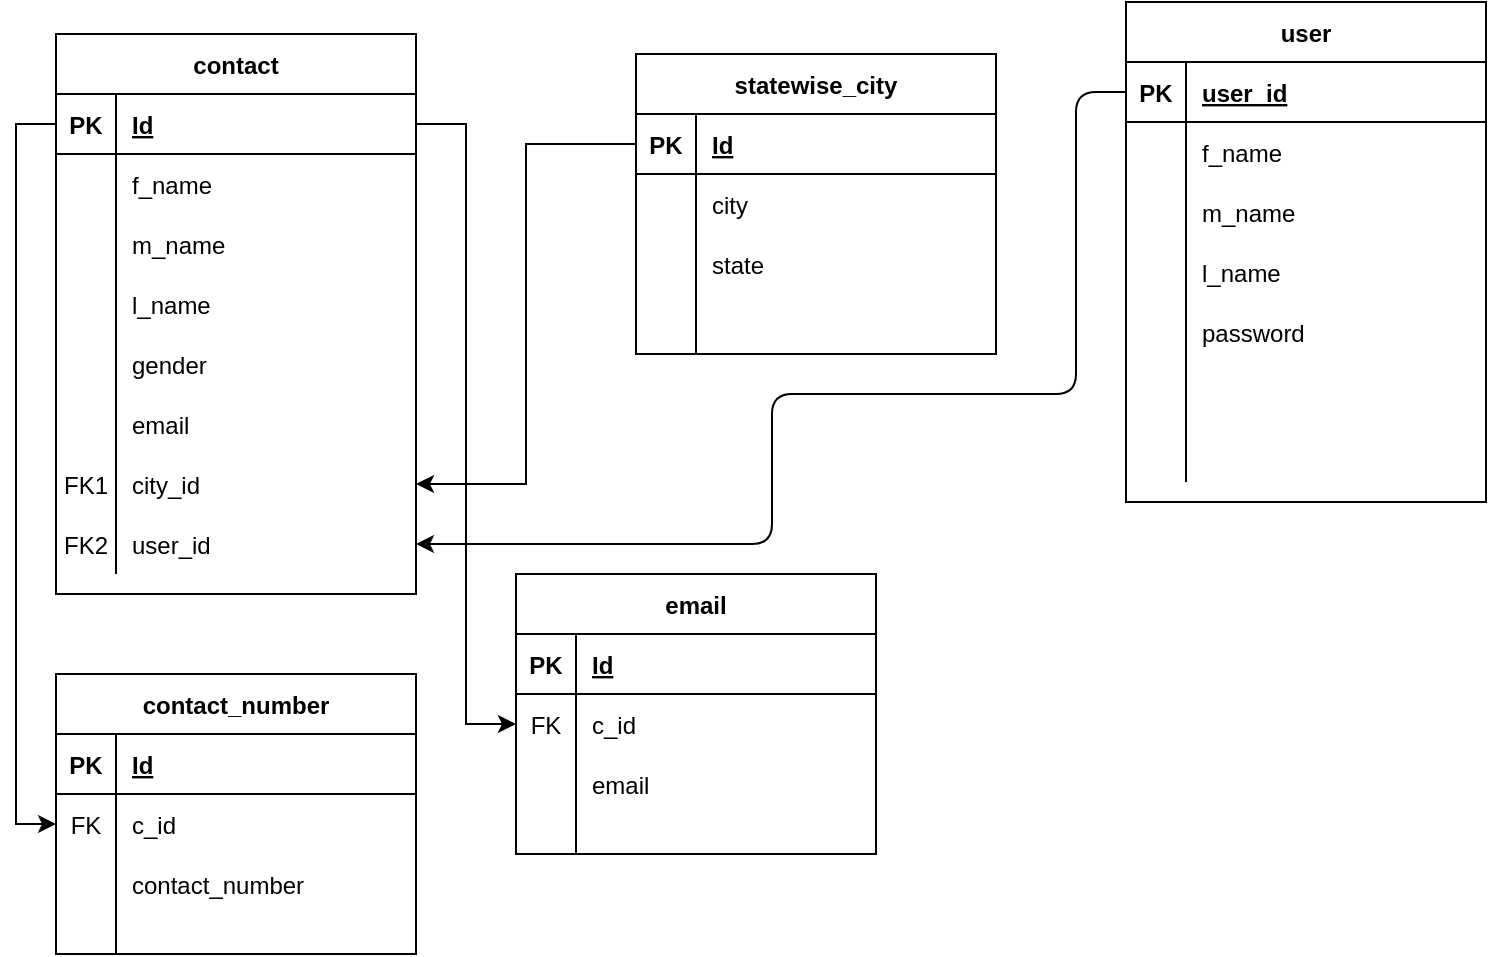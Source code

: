 <mxfile>
    <diagram id="WgDP0VxqeAW3G71LLrXI" name="Page-1">
        <mxGraphModel dx="816" dy="459" grid="1" gridSize="10" guides="1" tooltips="1" connect="1" arrows="1" fold="1" page="1" pageScale="1" pageWidth="1169" pageHeight="827" math="0" shadow="0">
            <root>
                <mxCell id="0"/>
                <mxCell id="1" parent="0"/>
                <mxCell id="TuEsQZYWkEeU4We0v3VN-1" value="contact" style="shape=table;startSize=30;container=1;collapsible=1;childLayout=tableLayout;fixedRows=1;rowLines=0;fontStyle=1;align=center;resizeLast=1;" parent="1" vertex="1">
                    <mxGeometry x="50" y="180" width="180" height="280" as="geometry">
                        <mxRectangle x="50" y="180" width="80" height="30" as="alternateBounds"/>
                    </mxGeometry>
                </mxCell>
                <mxCell id="TuEsQZYWkEeU4We0v3VN-2" value="" style="shape=partialRectangle;collapsible=0;dropTarget=0;pointerEvents=0;fillColor=none;top=0;left=0;bottom=1;right=0;points=[[0,0.5],[1,0.5]];portConstraint=eastwest;" parent="TuEsQZYWkEeU4We0v3VN-1" vertex="1">
                    <mxGeometry y="30" width="180" height="30" as="geometry"/>
                </mxCell>
                <mxCell id="TuEsQZYWkEeU4We0v3VN-3" value="PK" style="shape=partialRectangle;connectable=0;fillColor=none;top=0;left=0;bottom=0;right=0;fontStyle=1;overflow=hidden;" parent="TuEsQZYWkEeU4We0v3VN-2" vertex="1">
                    <mxGeometry width="30" height="30" as="geometry">
                        <mxRectangle width="30" height="30" as="alternateBounds"/>
                    </mxGeometry>
                </mxCell>
                <mxCell id="TuEsQZYWkEeU4We0v3VN-4" value="Id" style="shape=partialRectangle;connectable=0;fillColor=none;top=0;left=0;bottom=0;right=0;align=left;spacingLeft=6;fontStyle=5;overflow=hidden;" parent="TuEsQZYWkEeU4We0v3VN-2" vertex="1">
                    <mxGeometry x="30" width="150" height="30" as="geometry">
                        <mxRectangle width="150" height="30" as="alternateBounds"/>
                    </mxGeometry>
                </mxCell>
                <mxCell id="TuEsQZYWkEeU4We0v3VN-5" value="" style="shape=partialRectangle;collapsible=0;dropTarget=0;pointerEvents=0;fillColor=none;top=0;left=0;bottom=0;right=0;points=[[0,0.5],[1,0.5]];portConstraint=eastwest;" parent="TuEsQZYWkEeU4We0v3VN-1" vertex="1">
                    <mxGeometry y="60" width="180" height="30" as="geometry"/>
                </mxCell>
                <mxCell id="TuEsQZYWkEeU4We0v3VN-6" value="" style="shape=partialRectangle;connectable=0;fillColor=none;top=0;left=0;bottom=0;right=0;editable=1;overflow=hidden;" parent="TuEsQZYWkEeU4We0v3VN-5" vertex="1">
                    <mxGeometry width="30" height="30" as="geometry">
                        <mxRectangle width="30" height="30" as="alternateBounds"/>
                    </mxGeometry>
                </mxCell>
                <mxCell id="TuEsQZYWkEeU4We0v3VN-7" value="f_name" style="shape=partialRectangle;connectable=0;fillColor=none;top=0;left=0;bottom=0;right=0;align=left;spacingLeft=6;overflow=hidden;" parent="TuEsQZYWkEeU4We0v3VN-5" vertex="1">
                    <mxGeometry x="30" width="150" height="30" as="geometry">
                        <mxRectangle width="150" height="30" as="alternateBounds"/>
                    </mxGeometry>
                </mxCell>
                <mxCell id="TuEsQZYWkEeU4We0v3VN-8" value="" style="shape=partialRectangle;collapsible=0;dropTarget=0;pointerEvents=0;fillColor=none;top=0;left=0;bottom=0;right=0;points=[[0,0.5],[1,0.5]];portConstraint=eastwest;" parent="TuEsQZYWkEeU4We0v3VN-1" vertex="1">
                    <mxGeometry y="90" width="180" height="30" as="geometry"/>
                </mxCell>
                <mxCell id="TuEsQZYWkEeU4We0v3VN-9" value="" style="shape=partialRectangle;connectable=0;fillColor=none;top=0;left=0;bottom=0;right=0;editable=1;overflow=hidden;" parent="TuEsQZYWkEeU4We0v3VN-8" vertex="1">
                    <mxGeometry width="30" height="30" as="geometry">
                        <mxRectangle width="30" height="30" as="alternateBounds"/>
                    </mxGeometry>
                </mxCell>
                <mxCell id="TuEsQZYWkEeU4We0v3VN-10" value="m_name" style="shape=partialRectangle;connectable=0;fillColor=none;top=0;left=0;bottom=0;right=0;align=left;spacingLeft=6;overflow=hidden;" parent="TuEsQZYWkEeU4We0v3VN-8" vertex="1">
                    <mxGeometry x="30" width="150" height="30" as="geometry">
                        <mxRectangle width="150" height="30" as="alternateBounds"/>
                    </mxGeometry>
                </mxCell>
                <mxCell id="TuEsQZYWkEeU4We0v3VN-11" value="" style="shape=partialRectangle;collapsible=0;dropTarget=0;pointerEvents=0;fillColor=none;top=0;left=0;bottom=0;right=0;points=[[0,0.5],[1,0.5]];portConstraint=eastwest;" parent="TuEsQZYWkEeU4We0v3VN-1" vertex="1">
                    <mxGeometry y="120" width="180" height="30" as="geometry"/>
                </mxCell>
                <mxCell id="TuEsQZYWkEeU4We0v3VN-12" value="" style="shape=partialRectangle;connectable=0;fillColor=none;top=0;left=0;bottom=0;right=0;editable=1;overflow=hidden;" parent="TuEsQZYWkEeU4We0v3VN-11" vertex="1">
                    <mxGeometry width="30" height="30" as="geometry">
                        <mxRectangle width="30" height="30" as="alternateBounds"/>
                    </mxGeometry>
                </mxCell>
                <mxCell id="TuEsQZYWkEeU4We0v3VN-13" value="l_name" style="shape=partialRectangle;connectable=0;fillColor=none;top=0;left=0;bottom=0;right=0;align=left;spacingLeft=6;overflow=hidden;" parent="TuEsQZYWkEeU4We0v3VN-11" vertex="1">
                    <mxGeometry x="30" width="150" height="30" as="geometry">
                        <mxRectangle width="150" height="30" as="alternateBounds"/>
                    </mxGeometry>
                </mxCell>
                <mxCell id="TuEsQZYWkEeU4We0v3VN-28" value="" style="shape=partialRectangle;collapsible=0;dropTarget=0;pointerEvents=0;fillColor=none;top=0;left=0;bottom=0;right=0;points=[[0,0.5],[1,0.5]];portConstraint=eastwest;" parent="TuEsQZYWkEeU4We0v3VN-1" vertex="1">
                    <mxGeometry y="150" width="180" height="30" as="geometry"/>
                </mxCell>
                <mxCell id="TuEsQZYWkEeU4We0v3VN-29" value="" style="shape=partialRectangle;connectable=0;fillColor=none;top=0;left=0;bottom=0;right=0;editable=1;overflow=hidden;" parent="TuEsQZYWkEeU4We0v3VN-28" vertex="1">
                    <mxGeometry width="30" height="30" as="geometry">
                        <mxRectangle width="30" height="30" as="alternateBounds"/>
                    </mxGeometry>
                </mxCell>
                <mxCell id="TuEsQZYWkEeU4We0v3VN-30" value="gender" style="shape=partialRectangle;connectable=0;fillColor=none;top=0;left=0;bottom=0;right=0;align=left;spacingLeft=6;overflow=hidden;" parent="TuEsQZYWkEeU4We0v3VN-28" vertex="1">
                    <mxGeometry x="30" width="150" height="30" as="geometry">
                        <mxRectangle width="150" height="30" as="alternateBounds"/>
                    </mxGeometry>
                </mxCell>
                <mxCell id="TuEsQZYWkEeU4We0v3VN-31" value="" style="shape=partialRectangle;collapsible=0;dropTarget=0;pointerEvents=0;fillColor=none;top=0;left=0;bottom=0;right=0;points=[[0,0.5],[1,0.5]];portConstraint=eastwest;" parent="TuEsQZYWkEeU4We0v3VN-1" vertex="1">
                    <mxGeometry y="180" width="180" height="30" as="geometry"/>
                </mxCell>
                <mxCell id="TuEsQZYWkEeU4We0v3VN-32" value="" style="shape=partialRectangle;connectable=0;fillColor=none;top=0;left=0;bottom=0;right=0;editable=1;overflow=hidden;" parent="TuEsQZYWkEeU4We0v3VN-31" vertex="1">
                    <mxGeometry width="30" height="30" as="geometry">
                        <mxRectangle width="30" height="30" as="alternateBounds"/>
                    </mxGeometry>
                </mxCell>
                <mxCell id="TuEsQZYWkEeU4We0v3VN-33" value="email" style="shape=partialRectangle;connectable=0;fillColor=none;top=0;left=0;bottom=0;right=0;align=left;spacingLeft=6;overflow=hidden;" parent="TuEsQZYWkEeU4We0v3VN-31" vertex="1">
                    <mxGeometry x="30" width="150" height="30" as="geometry">
                        <mxRectangle width="150" height="30" as="alternateBounds"/>
                    </mxGeometry>
                </mxCell>
                <mxCell id="TuEsQZYWkEeU4We0v3VN-62" value="" style="shape=partialRectangle;collapsible=0;dropTarget=0;pointerEvents=0;fillColor=none;top=0;left=0;bottom=0;right=0;points=[[0,0.5],[1,0.5]];portConstraint=eastwest;" parent="TuEsQZYWkEeU4We0v3VN-1" vertex="1">
                    <mxGeometry y="210" width="180" height="30" as="geometry"/>
                </mxCell>
                <mxCell id="TuEsQZYWkEeU4We0v3VN-63" value="FK1" style="shape=partialRectangle;connectable=0;fillColor=none;top=0;left=0;bottom=0;right=0;editable=1;overflow=hidden;" parent="TuEsQZYWkEeU4We0v3VN-62" vertex="1">
                    <mxGeometry width="30" height="30" as="geometry">
                        <mxRectangle width="30" height="30" as="alternateBounds"/>
                    </mxGeometry>
                </mxCell>
                <mxCell id="TuEsQZYWkEeU4We0v3VN-64" value="city_id" style="shape=partialRectangle;connectable=0;fillColor=none;top=0;left=0;bottom=0;right=0;align=left;spacingLeft=6;overflow=hidden;" parent="TuEsQZYWkEeU4We0v3VN-62" vertex="1">
                    <mxGeometry x="30" width="150" height="30" as="geometry">
                        <mxRectangle width="150" height="30" as="alternateBounds"/>
                    </mxGeometry>
                </mxCell>
                <mxCell id="24" value="" style="shape=partialRectangle;collapsible=0;dropTarget=0;pointerEvents=0;fillColor=none;top=0;left=0;bottom=0;right=0;points=[[0,0.5],[1,0.5]];portConstraint=eastwest;" vertex="1" parent="TuEsQZYWkEeU4We0v3VN-1">
                    <mxGeometry y="240" width="180" height="30" as="geometry"/>
                </mxCell>
                <mxCell id="25" value="FK2" style="shape=partialRectangle;connectable=0;fillColor=none;top=0;left=0;bottom=0;right=0;editable=1;overflow=hidden;" vertex="1" parent="24">
                    <mxGeometry width="30" height="30" as="geometry">
                        <mxRectangle width="30" height="30" as="alternateBounds"/>
                    </mxGeometry>
                </mxCell>
                <mxCell id="26" value="user_id" style="shape=partialRectangle;connectable=0;fillColor=none;top=0;left=0;bottom=0;right=0;align=left;spacingLeft=6;overflow=hidden;" vertex="1" parent="24">
                    <mxGeometry x="30" width="150" height="30" as="geometry">
                        <mxRectangle width="150" height="30" as="alternateBounds"/>
                    </mxGeometry>
                </mxCell>
                <mxCell id="TuEsQZYWkEeU4We0v3VN-34" value="contact_number" style="shape=table;startSize=30;container=1;collapsible=1;childLayout=tableLayout;fixedRows=1;rowLines=0;fontStyle=1;align=center;resizeLast=1;" parent="1" vertex="1">
                    <mxGeometry x="50" y="500" width="180" height="140" as="geometry">
                        <mxRectangle x="50" y="500" width="130" height="30" as="alternateBounds"/>
                    </mxGeometry>
                </mxCell>
                <mxCell id="TuEsQZYWkEeU4We0v3VN-35" value="" style="shape=partialRectangle;collapsible=0;dropTarget=0;pointerEvents=0;fillColor=none;top=0;left=0;bottom=1;right=0;points=[[0,0.5],[1,0.5]];portConstraint=eastwest;" parent="TuEsQZYWkEeU4We0v3VN-34" vertex="1">
                    <mxGeometry y="30" width="180" height="30" as="geometry"/>
                </mxCell>
                <mxCell id="TuEsQZYWkEeU4We0v3VN-36" value="PK" style="shape=partialRectangle;connectable=0;fillColor=none;top=0;left=0;bottom=0;right=0;fontStyle=1;overflow=hidden;" parent="TuEsQZYWkEeU4We0v3VN-35" vertex="1">
                    <mxGeometry width="30" height="30" as="geometry">
                        <mxRectangle width="30" height="30" as="alternateBounds"/>
                    </mxGeometry>
                </mxCell>
                <mxCell id="TuEsQZYWkEeU4We0v3VN-37" value="Id" style="shape=partialRectangle;connectable=0;fillColor=none;top=0;left=0;bottom=0;right=0;align=left;spacingLeft=6;fontStyle=5;overflow=hidden;" parent="TuEsQZYWkEeU4We0v3VN-35" vertex="1">
                    <mxGeometry x="30" width="150" height="30" as="geometry">
                        <mxRectangle width="150" height="30" as="alternateBounds"/>
                    </mxGeometry>
                </mxCell>
                <mxCell id="TuEsQZYWkEeU4We0v3VN-38" value="" style="shape=partialRectangle;collapsible=0;dropTarget=0;pointerEvents=0;fillColor=none;top=0;left=0;bottom=0;right=0;points=[[0,0.5],[1,0.5]];portConstraint=eastwest;" parent="TuEsQZYWkEeU4We0v3VN-34" vertex="1">
                    <mxGeometry y="60" width="180" height="30" as="geometry"/>
                </mxCell>
                <mxCell id="TuEsQZYWkEeU4We0v3VN-39" value="FK" style="shape=partialRectangle;connectable=0;fillColor=none;top=0;left=0;bottom=0;right=0;editable=1;overflow=hidden;" parent="TuEsQZYWkEeU4We0v3VN-38" vertex="1">
                    <mxGeometry width="30" height="30" as="geometry">
                        <mxRectangle width="30" height="30" as="alternateBounds"/>
                    </mxGeometry>
                </mxCell>
                <mxCell id="TuEsQZYWkEeU4We0v3VN-40" value="c_id" style="shape=partialRectangle;connectable=0;fillColor=none;top=0;left=0;bottom=0;right=0;align=left;spacingLeft=6;overflow=hidden;" parent="TuEsQZYWkEeU4We0v3VN-38" vertex="1">
                    <mxGeometry x="30" width="150" height="30" as="geometry">
                        <mxRectangle width="150" height="30" as="alternateBounds"/>
                    </mxGeometry>
                </mxCell>
                <mxCell id="TuEsQZYWkEeU4We0v3VN-41" value="" style="shape=partialRectangle;collapsible=0;dropTarget=0;pointerEvents=0;fillColor=none;top=0;left=0;bottom=0;right=0;points=[[0,0.5],[1,0.5]];portConstraint=eastwest;" parent="TuEsQZYWkEeU4We0v3VN-34" vertex="1">
                    <mxGeometry y="90" width="180" height="30" as="geometry"/>
                </mxCell>
                <mxCell id="TuEsQZYWkEeU4We0v3VN-42" value="" style="shape=partialRectangle;connectable=0;fillColor=none;top=0;left=0;bottom=0;right=0;editable=1;overflow=hidden;" parent="TuEsQZYWkEeU4We0v3VN-41" vertex="1">
                    <mxGeometry width="30" height="30" as="geometry">
                        <mxRectangle width="30" height="30" as="alternateBounds"/>
                    </mxGeometry>
                </mxCell>
                <mxCell id="TuEsQZYWkEeU4We0v3VN-43" value="contact_number" style="shape=partialRectangle;connectable=0;fillColor=none;top=0;left=0;bottom=0;right=0;align=left;spacingLeft=6;overflow=hidden;" parent="TuEsQZYWkEeU4We0v3VN-41" vertex="1">
                    <mxGeometry x="30" width="150" height="30" as="geometry">
                        <mxRectangle width="150" height="30" as="alternateBounds"/>
                    </mxGeometry>
                </mxCell>
                <mxCell id="TuEsQZYWkEeU4We0v3VN-44" value="" style="shape=partialRectangle;collapsible=0;dropTarget=0;pointerEvents=0;fillColor=none;top=0;left=0;bottom=0;right=0;points=[[0,0.5],[1,0.5]];portConstraint=eastwest;" parent="TuEsQZYWkEeU4We0v3VN-34" vertex="1">
                    <mxGeometry y="120" width="180" height="20" as="geometry"/>
                </mxCell>
                <mxCell id="TuEsQZYWkEeU4We0v3VN-45" value="" style="shape=partialRectangle;connectable=0;fillColor=none;top=0;left=0;bottom=0;right=0;editable=1;overflow=hidden;" parent="TuEsQZYWkEeU4We0v3VN-44" vertex="1">
                    <mxGeometry width="30" height="20" as="geometry">
                        <mxRectangle width="30" height="20" as="alternateBounds"/>
                    </mxGeometry>
                </mxCell>
                <mxCell id="TuEsQZYWkEeU4We0v3VN-46" value="" style="shape=partialRectangle;connectable=0;fillColor=none;top=0;left=0;bottom=0;right=0;align=left;spacingLeft=6;overflow=hidden;" parent="TuEsQZYWkEeU4We0v3VN-44" vertex="1">
                    <mxGeometry x="30" width="150" height="20" as="geometry">
                        <mxRectangle width="150" height="20" as="alternateBounds"/>
                    </mxGeometry>
                </mxCell>
                <mxCell id="TuEsQZYWkEeU4We0v3VN-47" style="edgeStyle=orthogonalEdgeStyle;rounded=0;orthogonalLoop=1;jettySize=auto;html=1;exitX=0;exitY=0.5;exitDx=0;exitDy=0;entryX=0;entryY=0.5;entryDx=0;entryDy=0;" parent="1" source="TuEsQZYWkEeU4We0v3VN-2" target="TuEsQZYWkEeU4We0v3VN-38" edge="1">
                    <mxGeometry relative="1" as="geometry"/>
                </mxCell>
                <mxCell id="TuEsQZYWkEeU4We0v3VN-48" value="email" style="shape=table;startSize=30;container=1;collapsible=1;childLayout=tableLayout;fixedRows=1;rowLines=0;fontStyle=1;align=center;resizeLast=1;" parent="1" vertex="1">
                    <mxGeometry x="280" y="450" width="180" height="140" as="geometry"/>
                </mxCell>
                <mxCell id="TuEsQZYWkEeU4We0v3VN-49" value="" style="shape=partialRectangle;collapsible=0;dropTarget=0;pointerEvents=0;fillColor=none;top=0;left=0;bottom=1;right=0;points=[[0,0.5],[1,0.5]];portConstraint=eastwest;" parent="TuEsQZYWkEeU4We0v3VN-48" vertex="1">
                    <mxGeometry y="30" width="180" height="30" as="geometry"/>
                </mxCell>
                <mxCell id="TuEsQZYWkEeU4We0v3VN-50" value="PK" style="shape=partialRectangle;connectable=0;fillColor=none;top=0;left=0;bottom=0;right=0;fontStyle=1;overflow=hidden;" parent="TuEsQZYWkEeU4We0v3VN-49" vertex="1">
                    <mxGeometry width="30" height="30" as="geometry"/>
                </mxCell>
                <mxCell id="TuEsQZYWkEeU4We0v3VN-51" value="Id" style="shape=partialRectangle;connectable=0;fillColor=none;top=0;left=0;bottom=0;right=0;align=left;spacingLeft=6;fontStyle=5;overflow=hidden;" parent="TuEsQZYWkEeU4We0v3VN-49" vertex="1">
                    <mxGeometry x="30" width="150" height="30" as="geometry"/>
                </mxCell>
                <mxCell id="TuEsQZYWkEeU4We0v3VN-52" value="" style="shape=partialRectangle;collapsible=0;dropTarget=0;pointerEvents=0;fillColor=none;top=0;left=0;bottom=0;right=0;points=[[0,0.5],[1,0.5]];portConstraint=eastwest;" parent="TuEsQZYWkEeU4We0v3VN-48" vertex="1">
                    <mxGeometry y="60" width="180" height="30" as="geometry"/>
                </mxCell>
                <mxCell id="TuEsQZYWkEeU4We0v3VN-53" value="FK" style="shape=partialRectangle;connectable=0;fillColor=none;top=0;left=0;bottom=0;right=0;editable=1;overflow=hidden;" parent="TuEsQZYWkEeU4We0v3VN-52" vertex="1">
                    <mxGeometry width="30" height="30" as="geometry"/>
                </mxCell>
                <mxCell id="TuEsQZYWkEeU4We0v3VN-54" value="c_id" style="shape=partialRectangle;connectable=0;fillColor=none;top=0;left=0;bottom=0;right=0;align=left;spacingLeft=6;overflow=hidden;" parent="TuEsQZYWkEeU4We0v3VN-52" vertex="1">
                    <mxGeometry x="30" width="150" height="30" as="geometry"/>
                </mxCell>
                <mxCell id="TuEsQZYWkEeU4We0v3VN-55" value="" style="shape=partialRectangle;collapsible=0;dropTarget=0;pointerEvents=0;fillColor=none;top=0;left=0;bottom=0;right=0;points=[[0,0.5],[1,0.5]];portConstraint=eastwest;" parent="TuEsQZYWkEeU4We0v3VN-48" vertex="1">
                    <mxGeometry y="90" width="180" height="30" as="geometry"/>
                </mxCell>
                <mxCell id="TuEsQZYWkEeU4We0v3VN-56" value="" style="shape=partialRectangle;connectable=0;fillColor=none;top=0;left=0;bottom=0;right=0;editable=1;overflow=hidden;" parent="TuEsQZYWkEeU4We0v3VN-55" vertex="1">
                    <mxGeometry width="30" height="30" as="geometry"/>
                </mxCell>
                <mxCell id="TuEsQZYWkEeU4We0v3VN-57" value="email" style="shape=partialRectangle;connectable=0;fillColor=none;top=0;left=0;bottom=0;right=0;align=left;spacingLeft=6;overflow=hidden;" parent="TuEsQZYWkEeU4We0v3VN-55" vertex="1">
                    <mxGeometry x="30" width="150" height="30" as="geometry"/>
                </mxCell>
                <mxCell id="TuEsQZYWkEeU4We0v3VN-58" value="" style="shape=partialRectangle;collapsible=0;dropTarget=0;pointerEvents=0;fillColor=none;top=0;left=0;bottom=0;right=0;points=[[0,0.5],[1,0.5]];portConstraint=eastwest;" parent="TuEsQZYWkEeU4We0v3VN-48" vertex="1">
                    <mxGeometry y="120" width="180" height="20" as="geometry"/>
                </mxCell>
                <mxCell id="TuEsQZYWkEeU4We0v3VN-59" value="" style="shape=partialRectangle;connectable=0;fillColor=none;top=0;left=0;bottom=0;right=0;editable=1;overflow=hidden;" parent="TuEsQZYWkEeU4We0v3VN-58" vertex="1">
                    <mxGeometry width="30" height="20" as="geometry"/>
                </mxCell>
                <mxCell id="TuEsQZYWkEeU4We0v3VN-60" value="" style="shape=partialRectangle;connectable=0;fillColor=none;top=0;left=0;bottom=0;right=0;align=left;spacingLeft=6;overflow=hidden;" parent="TuEsQZYWkEeU4We0v3VN-58" vertex="1">
                    <mxGeometry x="30" width="150" height="20" as="geometry"/>
                </mxCell>
                <mxCell id="TuEsQZYWkEeU4We0v3VN-61" style="edgeStyle=orthogonalEdgeStyle;rounded=0;orthogonalLoop=1;jettySize=auto;html=1;exitX=1;exitY=0.5;exitDx=0;exitDy=0;entryX=0;entryY=0.5;entryDx=0;entryDy=0;" parent="1" source="TuEsQZYWkEeU4We0v3VN-2" target="TuEsQZYWkEeU4We0v3VN-52" edge="1">
                    <mxGeometry relative="1" as="geometry"/>
                </mxCell>
                <mxCell id="TuEsQZYWkEeU4We0v3VN-65" style="edgeStyle=orthogonalEdgeStyle;rounded=0;orthogonalLoop=1;jettySize=auto;html=1;exitX=0;exitY=0.5;exitDx=0;exitDy=0;" parent="1" source="TuEsQZYWkEeU4We0v3VN-15" target="TuEsQZYWkEeU4We0v3VN-62" edge="1">
                    <mxGeometry relative="1" as="geometry"/>
                </mxCell>
                <mxCell id="TuEsQZYWkEeU4We0v3VN-14" value="statewise_city" style="shape=table;startSize=30;container=1;collapsible=1;childLayout=tableLayout;fixedRows=1;rowLines=0;fontStyle=1;align=center;resizeLast=1;" parent="1" vertex="1">
                    <mxGeometry x="340" y="190" width="180" height="150" as="geometry"/>
                </mxCell>
                <mxCell id="TuEsQZYWkEeU4We0v3VN-15" value="" style="shape=partialRectangle;collapsible=0;dropTarget=0;pointerEvents=0;fillColor=none;top=0;left=0;bottom=1;right=0;points=[[0,0.5],[1,0.5]];portConstraint=eastwest;" parent="TuEsQZYWkEeU4We0v3VN-14" vertex="1">
                    <mxGeometry y="30" width="180" height="30" as="geometry"/>
                </mxCell>
                <mxCell id="TuEsQZYWkEeU4We0v3VN-16" value="PK" style="shape=partialRectangle;connectable=0;fillColor=none;top=0;left=0;bottom=0;right=0;fontStyle=1;overflow=hidden;" parent="TuEsQZYWkEeU4We0v3VN-15" vertex="1">
                    <mxGeometry width="30" height="30" as="geometry"/>
                </mxCell>
                <mxCell id="TuEsQZYWkEeU4We0v3VN-17" value="Id" style="shape=partialRectangle;connectable=0;fillColor=none;top=0;left=0;bottom=0;right=0;align=left;spacingLeft=6;fontStyle=5;overflow=hidden;" parent="TuEsQZYWkEeU4We0v3VN-15" vertex="1">
                    <mxGeometry x="30" width="150" height="30" as="geometry"/>
                </mxCell>
                <mxCell id="TuEsQZYWkEeU4We0v3VN-18" value="" style="shape=partialRectangle;collapsible=0;dropTarget=0;pointerEvents=0;fillColor=none;top=0;left=0;bottom=0;right=0;points=[[0,0.5],[1,0.5]];portConstraint=eastwest;" parent="TuEsQZYWkEeU4We0v3VN-14" vertex="1">
                    <mxGeometry y="60" width="180" height="30" as="geometry"/>
                </mxCell>
                <mxCell id="TuEsQZYWkEeU4We0v3VN-19" value="" style="shape=partialRectangle;connectable=0;fillColor=none;top=0;left=0;bottom=0;right=0;editable=1;overflow=hidden;" parent="TuEsQZYWkEeU4We0v3VN-18" vertex="1">
                    <mxGeometry width="30" height="30" as="geometry"/>
                </mxCell>
                <mxCell id="TuEsQZYWkEeU4We0v3VN-20" value="city" style="shape=partialRectangle;connectable=0;fillColor=none;top=0;left=0;bottom=0;right=0;align=left;spacingLeft=6;overflow=hidden;" parent="TuEsQZYWkEeU4We0v3VN-18" vertex="1">
                    <mxGeometry x="30" width="150" height="30" as="geometry"/>
                </mxCell>
                <mxCell id="TuEsQZYWkEeU4We0v3VN-21" value="" style="shape=partialRectangle;collapsible=0;dropTarget=0;pointerEvents=0;fillColor=none;top=0;left=0;bottom=0;right=0;points=[[0,0.5],[1,0.5]];portConstraint=eastwest;" parent="TuEsQZYWkEeU4We0v3VN-14" vertex="1">
                    <mxGeometry y="90" width="180" height="30" as="geometry"/>
                </mxCell>
                <mxCell id="TuEsQZYWkEeU4We0v3VN-22" value="" style="shape=partialRectangle;connectable=0;fillColor=none;top=0;left=0;bottom=0;right=0;editable=1;overflow=hidden;" parent="TuEsQZYWkEeU4We0v3VN-21" vertex="1">
                    <mxGeometry width="30" height="30" as="geometry"/>
                </mxCell>
                <mxCell id="TuEsQZYWkEeU4We0v3VN-23" value="state" style="shape=partialRectangle;connectable=0;fillColor=none;top=0;left=0;bottom=0;right=0;align=left;spacingLeft=6;overflow=hidden;" parent="TuEsQZYWkEeU4We0v3VN-21" vertex="1">
                    <mxGeometry x="30" width="150" height="30" as="geometry"/>
                </mxCell>
                <mxCell id="TuEsQZYWkEeU4We0v3VN-24" value="" style="shape=partialRectangle;collapsible=0;dropTarget=0;pointerEvents=0;fillColor=none;top=0;left=0;bottom=0;right=0;points=[[0,0.5],[1,0.5]];portConstraint=eastwest;" parent="TuEsQZYWkEeU4We0v3VN-14" vertex="1">
                    <mxGeometry y="120" width="180" height="30" as="geometry"/>
                </mxCell>
                <mxCell id="TuEsQZYWkEeU4We0v3VN-25" value="" style="shape=partialRectangle;connectable=0;fillColor=none;top=0;left=0;bottom=0;right=0;editable=1;overflow=hidden;" parent="TuEsQZYWkEeU4We0v3VN-24" vertex="1">
                    <mxGeometry width="30" height="30" as="geometry"/>
                </mxCell>
                <mxCell id="TuEsQZYWkEeU4We0v3VN-26" value="" style="shape=partialRectangle;connectable=0;fillColor=none;top=0;left=0;bottom=0;right=0;align=left;spacingLeft=6;overflow=hidden;" parent="TuEsQZYWkEeU4We0v3VN-24" vertex="1">
                    <mxGeometry x="30" width="150" height="30" as="geometry"/>
                </mxCell>
                <mxCell id="2" value="user" style="shape=table;startSize=30;container=1;collapsible=1;childLayout=tableLayout;fixedRows=1;rowLines=0;fontStyle=1;align=center;resizeLast=1;" vertex="1" parent="1">
                    <mxGeometry x="585" y="164" width="180" height="250" as="geometry">
                        <mxRectangle x="50" y="180" width="80" height="30" as="alternateBounds"/>
                    </mxGeometry>
                </mxCell>
                <mxCell id="3" value="" style="shape=partialRectangle;collapsible=0;dropTarget=0;pointerEvents=0;fillColor=none;top=0;left=0;bottom=1;right=0;points=[[0,0.5],[1,0.5]];portConstraint=eastwest;" vertex="1" parent="2">
                    <mxGeometry y="30" width="180" height="30" as="geometry"/>
                </mxCell>
                <mxCell id="4" value="PK" style="shape=partialRectangle;connectable=0;fillColor=none;top=0;left=0;bottom=0;right=0;fontStyle=1;overflow=hidden;" vertex="1" parent="3">
                    <mxGeometry width="30" height="30" as="geometry">
                        <mxRectangle width="30" height="30" as="alternateBounds"/>
                    </mxGeometry>
                </mxCell>
                <mxCell id="5" value="user_id" style="shape=partialRectangle;connectable=0;fillColor=none;top=0;left=0;bottom=0;right=0;align=left;spacingLeft=6;fontStyle=5;overflow=hidden;" vertex="1" parent="3">
                    <mxGeometry x="30" width="150" height="30" as="geometry">
                        <mxRectangle width="150" height="30" as="alternateBounds"/>
                    </mxGeometry>
                </mxCell>
                <mxCell id="6" value="" style="shape=partialRectangle;collapsible=0;dropTarget=0;pointerEvents=0;fillColor=none;top=0;left=0;bottom=0;right=0;points=[[0,0.5],[1,0.5]];portConstraint=eastwest;" vertex="1" parent="2">
                    <mxGeometry y="60" width="180" height="30" as="geometry"/>
                </mxCell>
                <mxCell id="7" value="" style="shape=partialRectangle;connectable=0;fillColor=none;top=0;left=0;bottom=0;right=0;editable=1;overflow=hidden;" vertex="1" parent="6">
                    <mxGeometry width="30" height="30" as="geometry">
                        <mxRectangle width="30" height="30" as="alternateBounds"/>
                    </mxGeometry>
                </mxCell>
                <mxCell id="8" value="f_name" style="shape=partialRectangle;connectable=0;fillColor=none;top=0;left=0;bottom=0;right=0;align=left;spacingLeft=6;overflow=hidden;" vertex="1" parent="6">
                    <mxGeometry x="30" width="150" height="30" as="geometry">
                        <mxRectangle width="150" height="30" as="alternateBounds"/>
                    </mxGeometry>
                </mxCell>
                <mxCell id="9" value="" style="shape=partialRectangle;collapsible=0;dropTarget=0;pointerEvents=0;fillColor=none;top=0;left=0;bottom=0;right=0;points=[[0,0.5],[1,0.5]];portConstraint=eastwest;" vertex="1" parent="2">
                    <mxGeometry y="90" width="180" height="30" as="geometry"/>
                </mxCell>
                <mxCell id="10" value="" style="shape=partialRectangle;connectable=0;fillColor=none;top=0;left=0;bottom=0;right=0;editable=1;overflow=hidden;" vertex="1" parent="9">
                    <mxGeometry width="30" height="30" as="geometry">
                        <mxRectangle width="30" height="30" as="alternateBounds"/>
                    </mxGeometry>
                </mxCell>
                <mxCell id="11" value="m_name" style="shape=partialRectangle;connectable=0;fillColor=none;top=0;left=0;bottom=0;right=0;align=left;spacingLeft=6;overflow=hidden;" vertex="1" parent="9">
                    <mxGeometry x="30" width="150" height="30" as="geometry">
                        <mxRectangle width="150" height="30" as="alternateBounds"/>
                    </mxGeometry>
                </mxCell>
                <mxCell id="12" value="" style="shape=partialRectangle;collapsible=0;dropTarget=0;pointerEvents=0;fillColor=none;top=0;left=0;bottom=0;right=0;points=[[0,0.5],[1,0.5]];portConstraint=eastwest;" vertex="1" parent="2">
                    <mxGeometry y="120" width="180" height="30" as="geometry"/>
                </mxCell>
                <mxCell id="13" value="" style="shape=partialRectangle;connectable=0;fillColor=none;top=0;left=0;bottom=0;right=0;editable=1;overflow=hidden;" vertex="1" parent="12">
                    <mxGeometry width="30" height="30" as="geometry">
                        <mxRectangle width="30" height="30" as="alternateBounds"/>
                    </mxGeometry>
                </mxCell>
                <mxCell id="14" value="l_name" style="shape=partialRectangle;connectable=0;fillColor=none;top=0;left=0;bottom=0;right=0;align=left;spacingLeft=6;overflow=hidden;" vertex="1" parent="12">
                    <mxGeometry x="30" width="150" height="30" as="geometry">
                        <mxRectangle width="150" height="30" as="alternateBounds"/>
                    </mxGeometry>
                </mxCell>
                <mxCell id="15" value="" style="shape=partialRectangle;collapsible=0;dropTarget=0;pointerEvents=0;fillColor=none;top=0;left=0;bottom=0;right=0;points=[[0,0.5],[1,0.5]];portConstraint=eastwest;" vertex="1" parent="2">
                    <mxGeometry y="150" width="180" height="30" as="geometry"/>
                </mxCell>
                <mxCell id="16" value="" style="shape=partialRectangle;connectable=0;fillColor=none;top=0;left=0;bottom=0;right=0;editable=1;overflow=hidden;" vertex="1" parent="15">
                    <mxGeometry width="30" height="30" as="geometry">
                        <mxRectangle width="30" height="30" as="alternateBounds"/>
                    </mxGeometry>
                </mxCell>
                <mxCell id="17" value="password" style="shape=partialRectangle;connectable=0;fillColor=none;top=0;left=0;bottom=0;right=0;align=left;spacingLeft=6;overflow=hidden;" vertex="1" parent="15">
                    <mxGeometry x="30" width="150" height="30" as="geometry">
                        <mxRectangle width="150" height="30" as="alternateBounds"/>
                    </mxGeometry>
                </mxCell>
                <mxCell id="18" value="" style="shape=partialRectangle;collapsible=0;dropTarget=0;pointerEvents=0;fillColor=none;top=0;left=0;bottom=0;right=0;points=[[0,0.5],[1,0.5]];portConstraint=eastwest;" vertex="1" parent="2">
                    <mxGeometry y="180" width="180" height="30" as="geometry"/>
                </mxCell>
                <mxCell id="19" value="" style="shape=partialRectangle;connectable=0;fillColor=none;top=0;left=0;bottom=0;right=0;editable=1;overflow=hidden;" vertex="1" parent="18">
                    <mxGeometry width="30" height="30" as="geometry">
                        <mxRectangle width="30" height="30" as="alternateBounds"/>
                    </mxGeometry>
                </mxCell>
                <mxCell id="20" value="" style="shape=partialRectangle;connectable=0;fillColor=none;top=0;left=0;bottom=0;right=0;align=left;spacingLeft=6;overflow=hidden;" vertex="1" parent="18">
                    <mxGeometry x="30" width="150" height="30" as="geometry">
                        <mxRectangle width="150" height="30" as="alternateBounds"/>
                    </mxGeometry>
                </mxCell>
                <mxCell id="21" value="" style="shape=partialRectangle;collapsible=0;dropTarget=0;pointerEvents=0;fillColor=none;top=0;left=0;bottom=0;right=0;points=[[0,0.5],[1,0.5]];portConstraint=eastwest;" vertex="1" parent="2">
                    <mxGeometry y="210" width="180" height="30" as="geometry"/>
                </mxCell>
                <mxCell id="22" value="" style="shape=partialRectangle;connectable=0;fillColor=none;top=0;left=0;bottom=0;right=0;editable=1;overflow=hidden;" vertex="1" parent="21">
                    <mxGeometry width="30" height="30" as="geometry">
                        <mxRectangle width="30" height="30" as="alternateBounds"/>
                    </mxGeometry>
                </mxCell>
                <mxCell id="23" value="" style="shape=partialRectangle;connectable=0;fillColor=none;top=0;left=0;bottom=0;right=0;align=left;spacingLeft=6;overflow=hidden;" vertex="1" parent="21">
                    <mxGeometry x="30" width="150" height="30" as="geometry">
                        <mxRectangle width="150" height="30" as="alternateBounds"/>
                    </mxGeometry>
                </mxCell>
                <mxCell id="28" style="edgeStyle=orthogonalEdgeStyle;html=1;exitX=0;exitY=0.5;exitDx=0;exitDy=0;entryX=1;entryY=0.5;entryDx=0;entryDy=0;" edge="1" parent="1" source="3" target="24">
                    <mxGeometry relative="1" as="geometry">
                        <Array as="points">
                            <mxPoint x="560" y="209"/>
                            <mxPoint x="560" y="360"/>
                            <mxPoint x="408" y="360"/>
                            <mxPoint x="408" y="435"/>
                        </Array>
                    </mxGeometry>
                </mxCell>
            </root>
        </mxGraphModel>
    </diagram>
</mxfile>